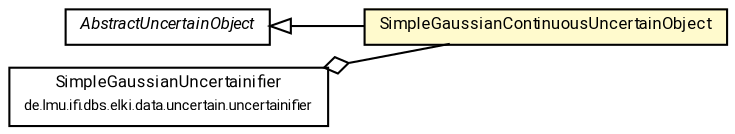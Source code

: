 #!/usr/local/bin/dot
#
# Class diagram 
# Generated by UMLGraph version R5_7_2-60-g0e99a6 (http://www.spinellis.gr/umlgraph/)
#

digraph G {
	graph [fontnames="svg"]
	edge [fontname="Roboto",fontsize=7,labelfontname="Roboto",labelfontsize=7,color="black"];
	node [fontname="Roboto",fontcolor="black",fontsize=8,shape=plaintext,margin=0,width=0,height=0];
	nodesep=0.15;
	ranksep=0.25;
	rankdir=LR;
	// de.lmu.ifi.dbs.elki.data.uncertain.AbstractUncertainObject
	c9460042 [label=<<table title="de.lmu.ifi.dbs.elki.data.uncertain.AbstractUncertainObject" border="0" cellborder="1" cellspacing="0" cellpadding="2" href="AbstractUncertainObject.html" target="_parent">
		<tr><td><table border="0" cellspacing="0" cellpadding="1">
		<tr><td align="center" balign="center"> <font face="Roboto"><i>AbstractUncertainObject</i></font> </td></tr>
		</table></td></tr>
		</table>>, URL="AbstractUncertainObject.html"];
	// de.lmu.ifi.dbs.elki.data.uncertain.SimpleGaussianContinuousUncertainObject
	c9460043 [label=<<table title="de.lmu.ifi.dbs.elki.data.uncertain.SimpleGaussianContinuousUncertainObject" border="0" cellborder="1" cellspacing="0" cellpadding="2" bgcolor="lemonChiffon" href="SimpleGaussianContinuousUncertainObject.html" target="_parent">
		<tr><td><table border="0" cellspacing="0" cellpadding="1">
		<tr><td align="center" balign="center"> <font face="Roboto">SimpleGaussianContinuousUncertainObject</font> </td></tr>
		</table></td></tr>
		</table>>, URL="SimpleGaussianContinuousUncertainObject.html"];
	// de.lmu.ifi.dbs.elki.data.uncertain.uncertainifier.SimpleGaussianUncertainifier
	c9460054 [label=<<table title="de.lmu.ifi.dbs.elki.data.uncertain.uncertainifier.SimpleGaussianUncertainifier" border="0" cellborder="1" cellspacing="0" cellpadding="2" href="uncertainifier/SimpleGaussianUncertainifier.html" target="_parent">
		<tr><td><table border="0" cellspacing="0" cellpadding="1">
		<tr><td align="center" balign="center"> <font face="Roboto">SimpleGaussianUncertainifier</font> </td></tr>
		<tr><td align="center" balign="center"> <font face="Roboto" point-size="7.0">de.lmu.ifi.dbs.elki.data.uncertain.uncertainifier</font> </td></tr>
		</table></td></tr>
		</table>>, URL="uncertainifier/SimpleGaussianUncertainifier.html"];
	// de.lmu.ifi.dbs.elki.data.uncertain.SimpleGaussianContinuousUncertainObject extends de.lmu.ifi.dbs.elki.data.uncertain.AbstractUncertainObject
	c9460042 -> c9460043 [arrowtail=empty,dir=back,weight=10];
	// de.lmu.ifi.dbs.elki.data.uncertain.uncertainifier.SimpleGaussianUncertainifier has de.lmu.ifi.dbs.elki.data.uncertain.SimpleGaussianContinuousUncertainObject
	c9460054 -> c9460043 [arrowhead=none,arrowtail=ediamond,dir=back,weight=4];
}

